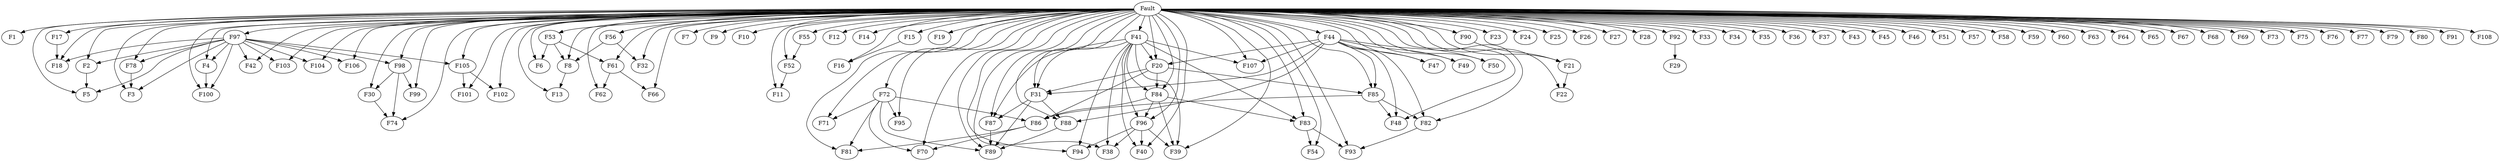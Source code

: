 digraph G {
	Fault;
	F1;
	Fault -> F1;
	F97;
	Fault -> F97;
	F2;
	Fault -> F2;
	F78;
	Fault -> F78;
	F3;
	Fault -> F3;
	F4;
	Fault -> F4;
	F5;
	Fault -> F5;
	F53;
	Fault -> F53;
	F6;
	Fault -> F6;
	F7;
	Fault -> F7;
	F56;
	Fault -> F56;
	F8;
	Fault -> F8;
	F9;
	Fault -> F9;
	F10;
	Fault -> F10;
	F55;
	Fault -> F55;
	F52;
	Fault -> F52;
	F11;
	Fault -> F11;
	F12;
	Fault -> F12;
	F13;
	Fault -> F13;
	F14;
	Fault -> F14;
	F15;
	Fault -> F15;
	F16;
	Fault -> F16;
	F17;
	Fault -> F17;
	F18;
	Fault -> F18;
	F19;
	Fault -> F19;
	F41;
	Fault -> F41;
	F44;
	Fault -> F44;
	F20;
	Fault -> F20;
	F90;
	Fault -> F90;
	F21;
	Fault -> F21;
	F22;
	Fault -> F22;
	F23;
	Fault -> F23;
	F24;
	Fault -> F24;
	F25;
	Fault -> F25;
	F26;
	Fault -> F26;
	F27;
	Fault -> F27;
	F28;
	Fault -> F28;
	F92;
	Fault -> F92;
	F98;
	Fault -> F98;
	F30;
	Fault -> F30;
	F31;
	Fault -> F31;
	F32;
	Fault -> F32;
	F33;
	Fault -> F33;
	F34;
	Fault -> F34;
	F35;
	Fault -> F35;
	F36;
	Fault -> F36;
	F37;
	Fault -> F37;
	F84;
	Fault -> F84;
	F96;
	Fault -> F96;
	F38;
	Fault -> F38;
	F39;
	Fault -> F39;
	F40;
	Fault -> F40;
	F42;
	Fault -> F42;
	F43;
	Fault -> F43;
	F45;
	Fault -> F45;
	F46;
	Fault -> F46;
	F47;
	Fault -> F47;
	F85;
	Fault -> F85;
	F48;
	Fault -> F48;
	F49;
	Fault -> F49;
	F50;
	Fault -> F50;
	F51;
	Fault -> F51;
	F83;
	Fault -> F83;
	F54;
	Fault -> F54;
	F57;
	Fault -> F57;
	F58;
	Fault -> F58;
	F59;
	Fault -> F59;
	F60;
	Fault -> F60;
	F61;
	Fault -> F61;
	F62;
	Fault -> F62;
	F63;
	Fault -> F63;
	F64;
	Fault -> F64;
	F65;
	Fault -> F65;
	F66;
	Fault -> F66;
	F67;
	Fault -> F67;
	F68;
	Fault -> F68;
	F69;
	Fault -> F69;
	F72;
	Fault -> F72;
	F70;
	Fault -> F70;
	F71;
	Fault -> F71;
	F73;
	Fault -> F73;
	F74;
	Fault -> F74;
	F75;
	Fault -> F75;
	F76;
	Fault -> F76;
	F77;
	Fault -> F77;
	F79;
	Fault -> F79;
	F80;
	Fault -> F80;
	F81;
	Fault -> F81;
	F82;
	Fault -> F82;
	F87;
	Fault -> F87;
	F88;
	Fault -> F88;
	F89;
	Fault -> F89;
	F91;
	Fault -> F91;
	F93;
	Fault -> F93;
	F94;
	Fault -> F94;
	F95;
	Fault -> F95;
	F99;
	Fault -> F99;
	F100;
	Fault -> F100;
	F105;
	Fault -> F105;
	F101;
	Fault -> F101;
	F102;
	Fault -> F102;
	F103;
	Fault -> F103;
	F104;
	Fault -> F104;
	F106;
	Fault -> F106;
	F107;
	Fault -> F107;
	F108;
	Fault -> F108;
	F97 -> F2;
	F97 -> F78;
	F97 -> F3;
	F97 -> F4;
	F97 -> F5;
	F97 -> F18;
	F97 -> F98;
	F97 -> F42;
	F97 -> F100;
	F97 -> F105;
	F97 -> F103;
	F97 -> F104;
	F97 -> F106;
	F2 -> F5;
	F78 -> F3;
	F4 -> F100;
	F53 -> F6;
	F53 -> F8;
	F53 -> F61;
	F56 -> F8;
	F56 -> F32;
	F8 -> F13;
	F55 -> F52;
	F52 -> F11;
	F15 -> F16;
	F17 -> F18;
	F41 -> F20;
	F41 -> F31;
	F41 -> F84;
	F41 -> F96;
	F41 -> F38;
	F41 -> F39;
	F41 -> F40;
	F41 -> F83;
	F41 -> F87;
	F41 -> F94;
	F41 -> F107;
	F44 -> F20;
	F44 -> F31;
	F44 -> F47;
	F44 -> F85;
	F44 -> F48;
	F44 -> F49;
	F44 -> F50;
	F44 -> F82;
	F44 -> F88;
	F44 -> F107;
	F20 -> F31;
	F20 -> F84;
	F20 -> F85;
	F86;
	F20 -> F86;
	F90 -> F21;
	F21 -> F22;
	F29;
	F92 -> F29;
	F98 -> F30;
	F98 -> F74;
	F98 -> F99;
	F30 -> F74;
	F31 -> F87;
	F31 -> F88;
	F31 -> F89;
	F84 -> F96;
	F84 -> F39;
	F84 -> F83;
	F84 -> F86;
	F96 -> F38;
	F96 -> F39;
	F96 -> F40;
	F96 -> F94;
	F85 -> F48;
	F85 -> F86;
	F85 -> F82;
	F83 -> F54;
	F83 -> F93;
	F61 -> F62;
	F61 -> F66;
	F72 -> F86;
	F72 -> F70;
	F72 -> F71;
	F72 -> F81;
	F72 -> F89;
	F72 -> F95;
	F86 -> F70;
	F86 -> F81;
	F82 -> F93;
	F87 -> F89;
	F88 -> F89;
	F105 -> F101;
	F105 -> F102;
}
